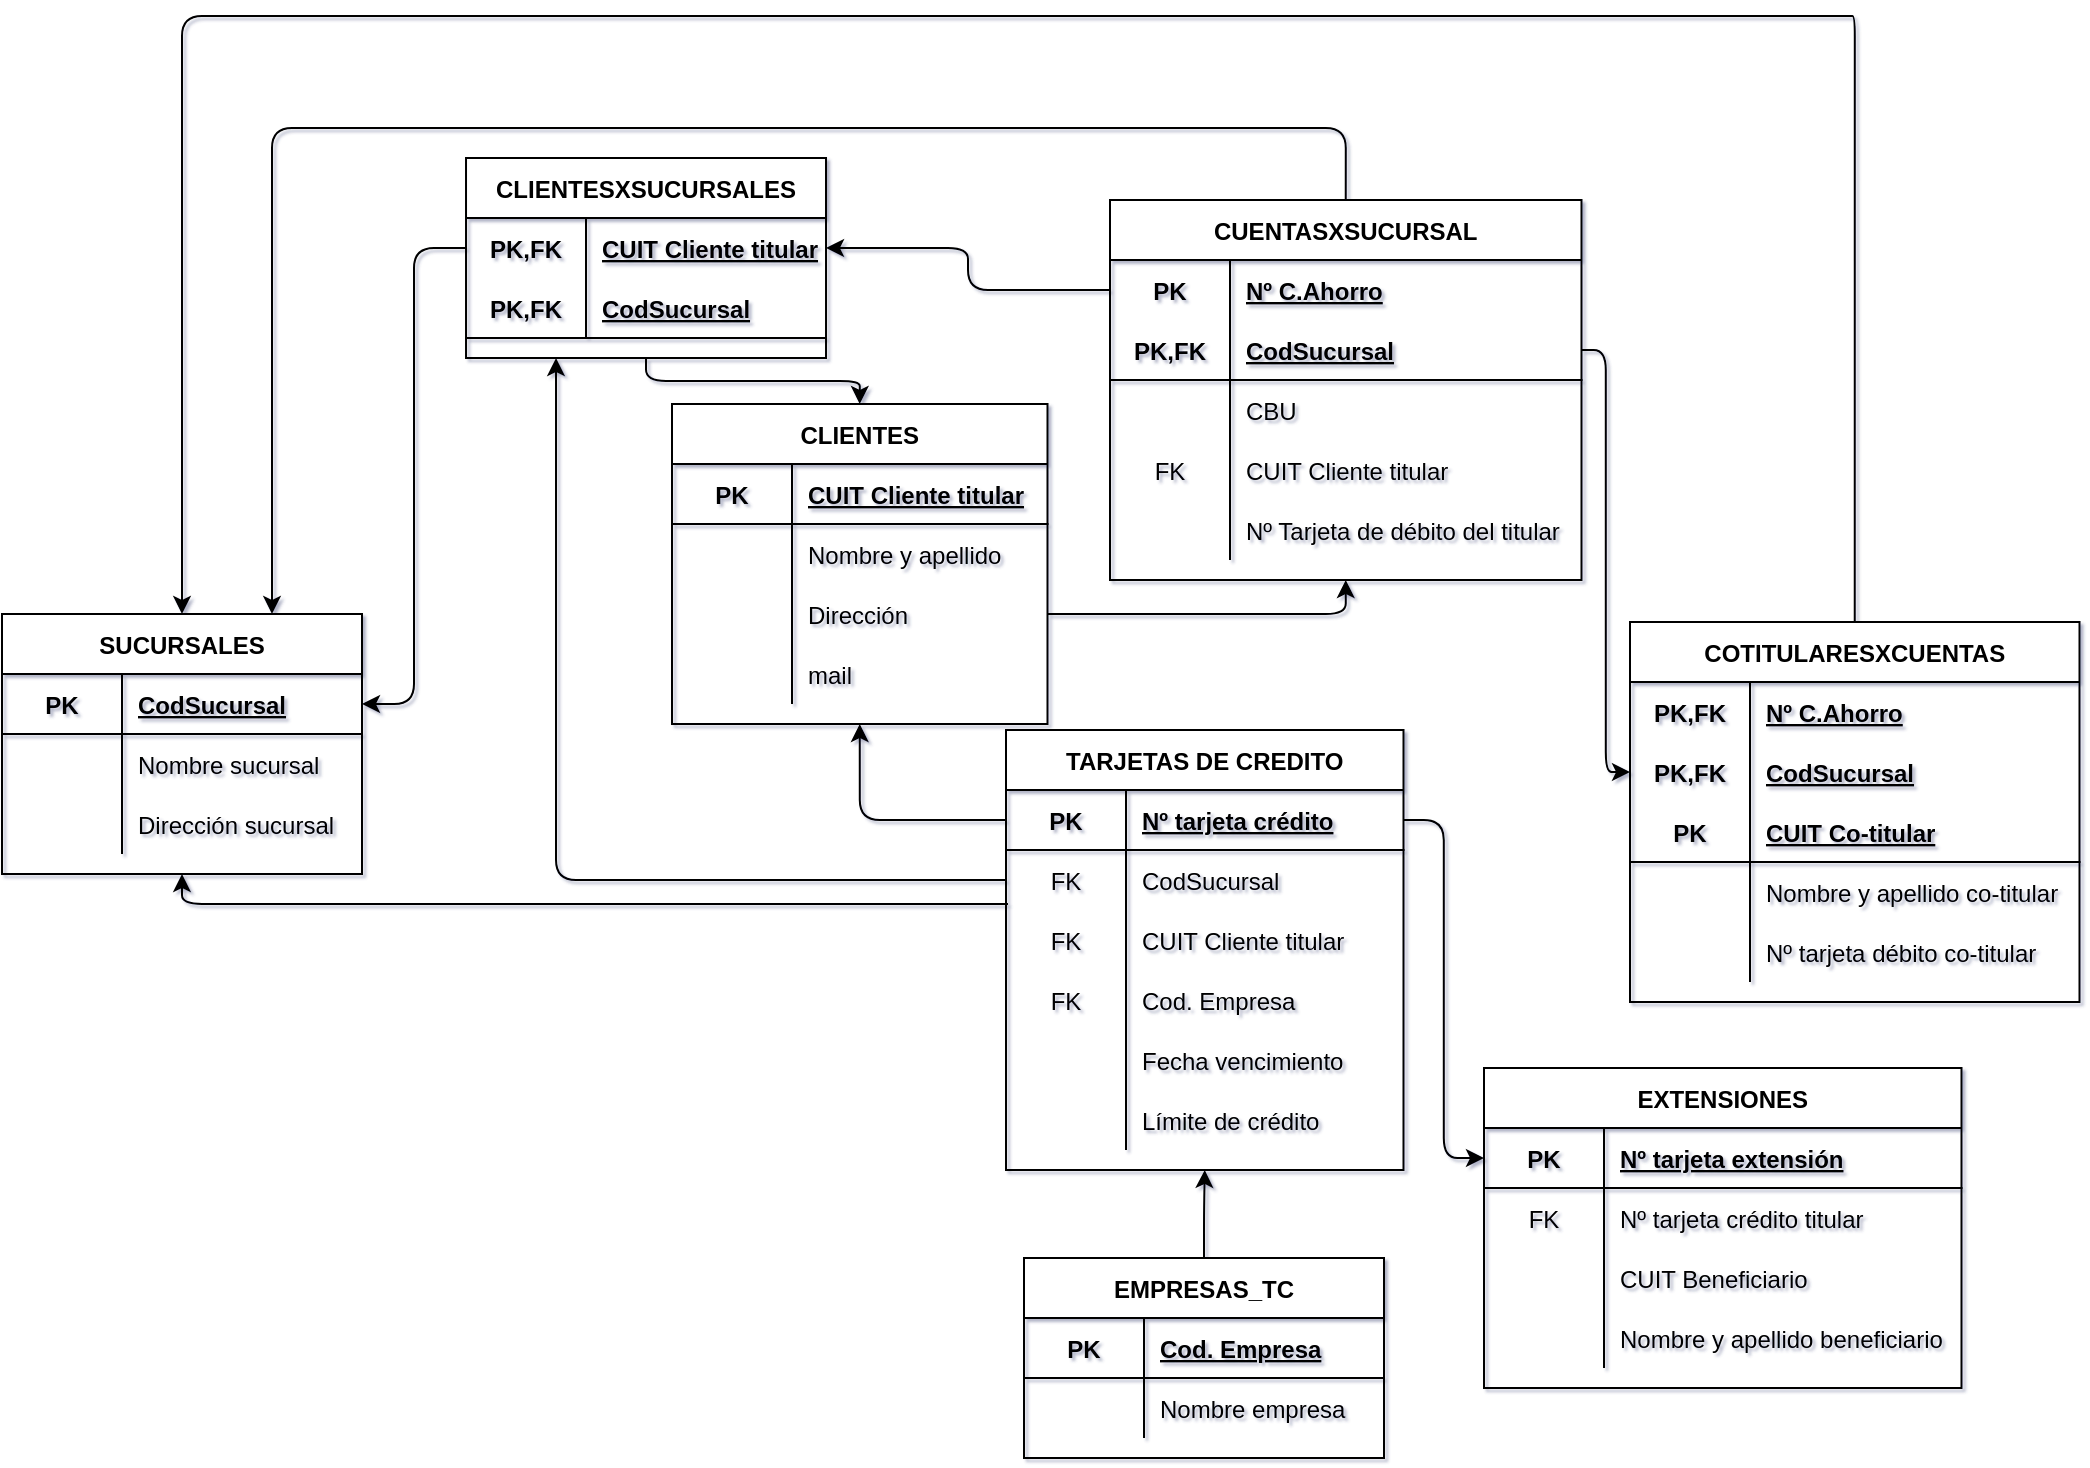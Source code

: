 <mxfile version="14.5.1" type="device"><diagram id="R2lEEEUBdFMjLlhIrx00" name="Page-1"><mxGraphModel dx="2637" dy="1070" grid="0" gridSize="10" guides="1" tooltips="1" connect="1" arrows="1" fold="1" page="0" pageScale="1" pageWidth="850" pageHeight="1100" background="none" math="0" shadow="1" extFonts="Permanent Marker^https://fonts.googleapis.com/css?family=Permanent+Marker"><root><mxCell id="0"/><mxCell id="1" parent="0"/><mxCell id="5U6c4QFBYpZJHlSwtleA-5" value="SUCURSALES" style="shape=table;startSize=30;container=1;collapsible=1;childLayout=tableLayout;fixedRows=1;rowLines=0;fontStyle=1;align=center;resizeLast=1;" parent="1" vertex="1"><mxGeometry x="-134" y="449" width="180" height="130" as="geometry"/></mxCell><mxCell id="5U6c4QFBYpZJHlSwtleA-6" value="" style="shape=partialRectangle;collapsible=0;dropTarget=0;pointerEvents=0;fillColor=none;top=0;left=0;bottom=1;right=0;points=[[0,0.5],[1,0.5]];portConstraint=eastwest;" parent="5U6c4QFBYpZJHlSwtleA-5" vertex="1"><mxGeometry y="30" width="180" height="30" as="geometry"/></mxCell><mxCell id="5U6c4QFBYpZJHlSwtleA-7" value="PK" style="shape=partialRectangle;connectable=0;fillColor=none;top=0;left=0;bottom=0;right=0;fontStyle=1;overflow=hidden;" parent="5U6c4QFBYpZJHlSwtleA-6" vertex="1"><mxGeometry width="60" height="30" as="geometry"/></mxCell><mxCell id="5U6c4QFBYpZJHlSwtleA-8" value="CodSucursal" style="shape=partialRectangle;connectable=0;fillColor=none;top=0;left=0;bottom=0;right=0;align=left;spacingLeft=6;fontStyle=5;overflow=hidden;" parent="5U6c4QFBYpZJHlSwtleA-6" vertex="1"><mxGeometry x="60" width="120" height="30" as="geometry"/></mxCell><mxCell id="5U6c4QFBYpZJHlSwtleA-9" value="" style="shape=partialRectangle;collapsible=0;dropTarget=0;pointerEvents=0;fillColor=none;top=0;left=0;bottom=0;right=0;points=[[0,0.5],[1,0.5]];portConstraint=eastwest;" parent="5U6c4QFBYpZJHlSwtleA-5" vertex="1"><mxGeometry y="60" width="180" height="30" as="geometry"/></mxCell><mxCell id="5U6c4QFBYpZJHlSwtleA-10" value="" style="shape=partialRectangle;connectable=0;fillColor=none;top=0;left=0;bottom=0;right=0;editable=1;overflow=hidden;" parent="5U6c4QFBYpZJHlSwtleA-9" vertex="1"><mxGeometry width="60" height="30" as="geometry"/></mxCell><mxCell id="5U6c4QFBYpZJHlSwtleA-11" value="Nombre sucursal" style="shape=partialRectangle;connectable=0;fillColor=none;top=0;left=0;bottom=0;right=0;align=left;spacingLeft=6;overflow=hidden;" parent="5U6c4QFBYpZJHlSwtleA-9" vertex="1"><mxGeometry x="60" width="120" height="30" as="geometry"/></mxCell><mxCell id="5U6c4QFBYpZJHlSwtleA-12" value="" style="shape=partialRectangle;collapsible=0;dropTarget=0;pointerEvents=0;fillColor=none;top=0;left=0;bottom=0;right=0;points=[[0,0.5],[1,0.5]];portConstraint=eastwest;" parent="5U6c4QFBYpZJHlSwtleA-5" vertex="1"><mxGeometry y="90" width="180" height="30" as="geometry"/></mxCell><mxCell id="5U6c4QFBYpZJHlSwtleA-13" value="" style="shape=partialRectangle;connectable=0;fillColor=none;top=0;left=0;bottom=0;right=0;editable=1;overflow=hidden;" parent="5U6c4QFBYpZJHlSwtleA-12" vertex="1"><mxGeometry width="60" height="30" as="geometry"/></mxCell><mxCell id="5U6c4QFBYpZJHlSwtleA-14" value="Dirección sucursal" style="shape=partialRectangle;connectable=0;fillColor=none;top=0;left=0;bottom=0;right=0;align=left;spacingLeft=6;overflow=hidden;" parent="5U6c4QFBYpZJHlSwtleA-12" vertex="1"><mxGeometry x="60" width="120" height="30" as="geometry"/></mxCell><mxCell id="5U6c4QFBYpZJHlSwtleA-20" value="CLIENTES" style="shape=table;startSize=30;container=1;collapsible=1;childLayout=tableLayout;fixedRows=1;rowLines=0;fontStyle=1;align=center;resizeLast=1;" parent="1" vertex="1"><mxGeometry x="201" y="344" width="187.75" height="160" as="geometry"/></mxCell><mxCell id="5U6c4QFBYpZJHlSwtleA-21" value="" style="shape=partialRectangle;collapsible=0;dropTarget=0;pointerEvents=0;fillColor=none;top=0;left=0;bottom=1;right=0;points=[[0,0.5],[1,0.5]];portConstraint=eastwest;" parent="5U6c4QFBYpZJHlSwtleA-20" vertex="1"><mxGeometry y="30" width="187.75" height="30" as="geometry"/></mxCell><mxCell id="5U6c4QFBYpZJHlSwtleA-22" value="PK" style="shape=partialRectangle;connectable=0;fillColor=none;top=0;left=0;bottom=0;right=0;fontStyle=1;overflow=hidden;" parent="5U6c4QFBYpZJHlSwtleA-21" vertex="1"><mxGeometry width="60" height="30" as="geometry"/></mxCell><mxCell id="5U6c4QFBYpZJHlSwtleA-23" value="CUIT Cliente titular" style="shape=partialRectangle;connectable=0;fillColor=none;top=0;left=0;bottom=0;right=0;align=left;spacingLeft=6;fontStyle=5;overflow=hidden;" parent="5U6c4QFBYpZJHlSwtleA-21" vertex="1"><mxGeometry x="60" width="127.75" height="30" as="geometry"/></mxCell><mxCell id="5U6c4QFBYpZJHlSwtleA-24" value="" style="shape=partialRectangle;collapsible=0;dropTarget=0;pointerEvents=0;fillColor=none;top=0;left=0;bottom=0;right=0;points=[[0,0.5],[1,0.5]];portConstraint=eastwest;" parent="5U6c4QFBYpZJHlSwtleA-20" vertex="1"><mxGeometry y="60" width="187.75" height="30" as="geometry"/></mxCell><mxCell id="5U6c4QFBYpZJHlSwtleA-25" value="" style="shape=partialRectangle;connectable=0;fillColor=none;top=0;left=0;bottom=0;right=0;editable=1;overflow=hidden;" parent="5U6c4QFBYpZJHlSwtleA-24" vertex="1"><mxGeometry width="60" height="30" as="geometry"/></mxCell><mxCell id="5U6c4QFBYpZJHlSwtleA-26" value="Nombre y apellido" style="shape=partialRectangle;connectable=0;fillColor=none;top=0;left=0;bottom=0;right=0;align=left;spacingLeft=6;overflow=hidden;" parent="5U6c4QFBYpZJHlSwtleA-24" vertex="1"><mxGeometry x="60" width="127.75" height="30" as="geometry"/></mxCell><mxCell id="5U6c4QFBYpZJHlSwtleA-27" value="" style="shape=partialRectangle;collapsible=0;dropTarget=0;pointerEvents=0;fillColor=none;top=0;left=0;bottom=0;right=0;points=[[0,0.5],[1,0.5]];portConstraint=eastwest;" parent="5U6c4QFBYpZJHlSwtleA-20" vertex="1"><mxGeometry y="90" width="187.75" height="30" as="geometry"/></mxCell><mxCell id="5U6c4QFBYpZJHlSwtleA-28" value="" style="shape=partialRectangle;connectable=0;fillColor=none;top=0;left=0;bottom=0;right=0;editable=1;overflow=hidden;" parent="5U6c4QFBYpZJHlSwtleA-27" vertex="1"><mxGeometry width="60" height="30" as="geometry"/></mxCell><mxCell id="5U6c4QFBYpZJHlSwtleA-29" value="Dirección" style="shape=partialRectangle;connectable=0;fillColor=none;top=0;left=0;bottom=0;right=0;align=left;spacingLeft=6;overflow=hidden;" parent="5U6c4QFBYpZJHlSwtleA-27" vertex="1"><mxGeometry x="60" width="127.75" height="30" as="geometry"/></mxCell><mxCell id="5U6c4QFBYpZJHlSwtleA-30" style="shape=partialRectangle;collapsible=0;dropTarget=0;pointerEvents=0;fillColor=none;top=0;left=0;bottom=0;right=0;points=[[0,0.5],[1,0.5]];portConstraint=eastwest;" parent="5U6c4QFBYpZJHlSwtleA-20" vertex="1"><mxGeometry y="120" width="187.75" height="30" as="geometry"/></mxCell><mxCell id="5U6c4QFBYpZJHlSwtleA-31" style="shape=partialRectangle;connectable=0;fillColor=none;top=0;left=0;bottom=0;right=0;editable=1;overflow=hidden;" parent="5U6c4QFBYpZJHlSwtleA-30" vertex="1"><mxGeometry width="60" height="30" as="geometry"/></mxCell><mxCell id="5U6c4QFBYpZJHlSwtleA-32" value="mail" style="shape=partialRectangle;connectable=0;fillColor=none;top=0;left=0;bottom=0;right=0;align=left;spacingLeft=6;overflow=hidden;" parent="5U6c4QFBYpZJHlSwtleA-30" vertex="1"><mxGeometry x="60" width="127.75" height="30" as="geometry"/></mxCell><mxCell id="5U6c4QFBYpZJHlSwtleA-34" value="CUENTASXSUCURSAL" style="shape=table;startSize=30;container=1;collapsible=1;childLayout=tableLayout;fixedRows=1;rowLines=0;fontStyle=1;align=center;resizeLast=1;" parent="1" vertex="1"><mxGeometry x="420" y="242" width="235.75" height="190" as="geometry"/></mxCell><mxCell id="5U6c4QFBYpZJHlSwtleA-35" value="" style="shape=partialRectangle;collapsible=0;dropTarget=0;pointerEvents=0;fillColor=none;top=0;left=0;bottom=0;right=0;points=[[0,0.5],[1,0.5]];portConstraint=eastwest;" parent="5U6c4QFBYpZJHlSwtleA-34" vertex="1"><mxGeometry y="30" width="235.75" height="30" as="geometry"/></mxCell><mxCell id="5U6c4QFBYpZJHlSwtleA-36" value="PK" style="shape=partialRectangle;connectable=0;fillColor=none;top=0;left=0;bottom=0;right=0;fontStyle=1;overflow=hidden;" parent="5U6c4QFBYpZJHlSwtleA-35" vertex="1"><mxGeometry width="60" height="30" as="geometry"/></mxCell><mxCell id="5U6c4QFBYpZJHlSwtleA-37" value="Nº C.Ahorro" style="shape=partialRectangle;connectable=0;fillColor=none;top=0;left=0;bottom=0;right=0;align=left;spacingLeft=6;fontStyle=5;overflow=hidden;" parent="5U6c4QFBYpZJHlSwtleA-35" vertex="1"><mxGeometry x="60" width="175.75" height="30" as="geometry"/></mxCell><mxCell id="5U6c4QFBYpZJHlSwtleA-38" value="" style="shape=partialRectangle;collapsible=0;dropTarget=0;pointerEvents=0;fillColor=none;top=0;left=0;bottom=1;right=0;points=[[0,0.5],[1,0.5]];portConstraint=eastwest;" parent="5U6c4QFBYpZJHlSwtleA-34" vertex="1"><mxGeometry y="60" width="235.75" height="30" as="geometry"/></mxCell><mxCell id="5U6c4QFBYpZJHlSwtleA-39" value="PK,FK" style="shape=partialRectangle;connectable=0;fillColor=none;top=0;left=0;bottom=0;right=0;fontStyle=1;overflow=hidden;" parent="5U6c4QFBYpZJHlSwtleA-38" vertex="1"><mxGeometry width="60" height="30" as="geometry"/></mxCell><mxCell id="5U6c4QFBYpZJHlSwtleA-40" value="CodSucursal" style="shape=partialRectangle;connectable=0;fillColor=none;top=0;left=0;bottom=0;right=0;align=left;spacingLeft=6;fontStyle=5;overflow=hidden;" parent="5U6c4QFBYpZJHlSwtleA-38" vertex="1"><mxGeometry x="60" width="175.75" height="30" as="geometry"/></mxCell><mxCell id="5U6c4QFBYpZJHlSwtleA-41" value="" style="shape=partialRectangle;collapsible=0;dropTarget=0;pointerEvents=0;fillColor=none;top=0;left=0;bottom=0;right=0;points=[[0,0.5],[1,0.5]];portConstraint=eastwest;" parent="5U6c4QFBYpZJHlSwtleA-34" vertex="1"><mxGeometry y="90" width="235.75" height="30" as="geometry"/></mxCell><mxCell id="5U6c4QFBYpZJHlSwtleA-42" value="" style="shape=partialRectangle;connectable=0;fillColor=none;top=0;left=0;bottom=0;right=0;editable=1;overflow=hidden;" parent="5U6c4QFBYpZJHlSwtleA-41" vertex="1"><mxGeometry width="60" height="30" as="geometry"/></mxCell><mxCell id="5U6c4QFBYpZJHlSwtleA-43" value="CBU" style="shape=partialRectangle;connectable=0;fillColor=none;top=0;left=0;bottom=0;right=0;align=left;spacingLeft=6;overflow=hidden;" parent="5U6c4QFBYpZJHlSwtleA-41" vertex="1"><mxGeometry x="60" width="175.75" height="30" as="geometry"/></mxCell><mxCell id="5U6c4QFBYpZJHlSwtleA-44" style="shape=partialRectangle;collapsible=0;dropTarget=0;pointerEvents=0;fillColor=none;top=0;left=0;bottom=0;right=0;points=[[0,0.5],[1,0.5]];portConstraint=eastwest;" parent="5U6c4QFBYpZJHlSwtleA-34" vertex="1"><mxGeometry y="120" width="235.75" height="30" as="geometry"/></mxCell><mxCell id="5U6c4QFBYpZJHlSwtleA-45" value="FK" style="shape=partialRectangle;connectable=0;fillColor=none;top=0;left=0;bottom=0;right=0;editable=1;overflow=hidden;" parent="5U6c4QFBYpZJHlSwtleA-44" vertex="1"><mxGeometry width="60" height="30" as="geometry"/></mxCell><mxCell id="5U6c4QFBYpZJHlSwtleA-46" value="CUIT Cliente titular" style="shape=partialRectangle;connectable=0;fillColor=none;top=0;left=0;bottom=0;right=0;align=left;spacingLeft=6;overflow=hidden;" parent="5U6c4QFBYpZJHlSwtleA-44" vertex="1"><mxGeometry x="60" width="175.75" height="30" as="geometry"/></mxCell><mxCell id="5U6c4QFBYpZJHlSwtleA-47" style="shape=partialRectangle;collapsible=0;dropTarget=0;pointerEvents=0;fillColor=none;top=0;left=0;bottom=0;right=0;points=[[0,0.5],[1,0.5]];portConstraint=eastwest;" parent="5U6c4QFBYpZJHlSwtleA-34" vertex="1"><mxGeometry y="150" width="235.75" height="30" as="geometry"/></mxCell><mxCell id="5U6c4QFBYpZJHlSwtleA-48" style="shape=partialRectangle;connectable=0;fillColor=none;top=0;left=0;bottom=0;right=0;editable=1;overflow=hidden;" parent="5U6c4QFBYpZJHlSwtleA-47" vertex="1"><mxGeometry width="60" height="30" as="geometry"/></mxCell><mxCell id="5U6c4QFBYpZJHlSwtleA-49" value="Nº Tarjeta de débito del titular" style="shape=partialRectangle;connectable=0;fillColor=none;top=0;left=0;bottom=0;right=0;align=left;spacingLeft=6;overflow=hidden;" parent="5U6c4QFBYpZJHlSwtleA-47" vertex="1"><mxGeometry x="60" width="175.75" height="30" as="geometry"/></mxCell><mxCell id="5U6c4QFBYpZJHlSwtleA-50" value="COTITULARESXCUENTAS" style="shape=table;startSize=30;container=1;collapsible=1;childLayout=tableLayout;fixedRows=1;rowLines=0;fontStyle=1;align=center;resizeLast=1;" parent="1" vertex="1"><mxGeometry x="680" y="453" width="224.75" height="190" as="geometry"/></mxCell><mxCell id="5U6c4QFBYpZJHlSwtleA-51" style="shape=partialRectangle;collapsible=0;dropTarget=0;pointerEvents=0;fillColor=none;top=0;left=0;bottom=0;right=0;points=[[0,0.5],[1,0.5]];portConstraint=eastwest;" parent="5U6c4QFBYpZJHlSwtleA-50" vertex="1"><mxGeometry y="30" width="224.75" height="30" as="geometry"/></mxCell><mxCell id="5U6c4QFBYpZJHlSwtleA-52" value="PK,FK" style="shape=partialRectangle;connectable=0;fillColor=none;top=0;left=0;bottom=0;right=0;fontStyle=1;overflow=hidden;" parent="5U6c4QFBYpZJHlSwtleA-51" vertex="1"><mxGeometry width="60" height="30" as="geometry"/></mxCell><mxCell id="5U6c4QFBYpZJHlSwtleA-53" value="Nº C.Ahorro" style="shape=partialRectangle;connectable=0;fillColor=none;top=0;left=0;bottom=0;right=0;align=left;spacingLeft=6;fontStyle=5;overflow=hidden;" parent="5U6c4QFBYpZJHlSwtleA-51" vertex="1"><mxGeometry x="60" width="164.75" height="30" as="geometry"/></mxCell><mxCell id="SJJSfmpoEvJ0bLuUY8Sc-3" style="shape=partialRectangle;collapsible=0;dropTarget=0;pointerEvents=0;fillColor=none;top=0;left=0;bottom=0;right=0;points=[[0,0.5],[1,0.5]];portConstraint=eastwest;" parent="5U6c4QFBYpZJHlSwtleA-50" vertex="1"><mxGeometry y="60" width="224.75" height="30" as="geometry"/></mxCell><mxCell id="SJJSfmpoEvJ0bLuUY8Sc-4" value="PK,FK" style="shape=partialRectangle;connectable=0;fillColor=none;top=0;left=0;bottom=0;right=0;fontStyle=1;overflow=hidden;" parent="SJJSfmpoEvJ0bLuUY8Sc-3" vertex="1"><mxGeometry width="60" height="30" as="geometry"/></mxCell><mxCell id="SJJSfmpoEvJ0bLuUY8Sc-5" value="CodSucursal" style="shape=partialRectangle;connectable=0;fillColor=none;top=0;left=0;bottom=0;right=0;align=left;spacingLeft=6;fontStyle=5;overflow=hidden;" parent="SJJSfmpoEvJ0bLuUY8Sc-3" vertex="1"><mxGeometry x="60" width="164.75" height="30" as="geometry"/></mxCell><mxCell id="5U6c4QFBYpZJHlSwtleA-54" value="" style="shape=partialRectangle;collapsible=0;dropTarget=0;pointerEvents=0;fillColor=none;top=0;left=0;bottom=1;right=0;points=[[0,0.5],[1,0.5]];portConstraint=eastwest;" parent="5U6c4QFBYpZJHlSwtleA-50" vertex="1"><mxGeometry y="90" width="224.75" height="30" as="geometry"/></mxCell><mxCell id="5U6c4QFBYpZJHlSwtleA-55" value="PK" style="shape=partialRectangle;connectable=0;fillColor=none;top=0;left=0;bottom=0;right=0;fontStyle=1;overflow=hidden;" parent="5U6c4QFBYpZJHlSwtleA-54" vertex="1"><mxGeometry width="60" height="30" as="geometry"/></mxCell><mxCell id="5U6c4QFBYpZJHlSwtleA-56" value="CUIT Co-titular" style="shape=partialRectangle;connectable=0;fillColor=none;top=0;left=0;bottom=0;right=0;align=left;spacingLeft=6;fontStyle=5;overflow=hidden;" parent="5U6c4QFBYpZJHlSwtleA-54" vertex="1"><mxGeometry x="60" width="164.75" height="30" as="geometry"/></mxCell><mxCell id="5U6c4QFBYpZJHlSwtleA-60" value="" style="shape=partialRectangle;collapsible=0;dropTarget=0;pointerEvents=0;fillColor=none;top=0;left=0;bottom=0;right=0;points=[[0,0.5],[1,0.5]];portConstraint=eastwest;" parent="5U6c4QFBYpZJHlSwtleA-50" vertex="1"><mxGeometry y="120" width="224.75" height="30" as="geometry"/></mxCell><mxCell id="5U6c4QFBYpZJHlSwtleA-61" value="" style="shape=partialRectangle;connectable=0;fillColor=none;top=0;left=0;bottom=0;right=0;editable=1;overflow=hidden;" parent="5U6c4QFBYpZJHlSwtleA-60" vertex="1"><mxGeometry width="60" height="30" as="geometry"/></mxCell><mxCell id="5U6c4QFBYpZJHlSwtleA-62" value="Nombre y apellido co-titular" style="shape=partialRectangle;connectable=0;fillColor=none;top=0;left=0;bottom=0;right=0;align=left;spacingLeft=6;overflow=hidden;" parent="5U6c4QFBYpZJHlSwtleA-60" vertex="1"><mxGeometry x="60" width="164.75" height="30" as="geometry"/></mxCell><mxCell id="5U6c4QFBYpZJHlSwtleA-63" value="" style="shape=partialRectangle;collapsible=0;dropTarget=0;pointerEvents=0;fillColor=none;top=0;left=0;bottom=0;right=0;points=[[0,0.5],[1,0.5]];portConstraint=eastwest;" parent="5U6c4QFBYpZJHlSwtleA-50" vertex="1"><mxGeometry y="150" width="224.75" height="30" as="geometry"/></mxCell><mxCell id="5U6c4QFBYpZJHlSwtleA-64" value="" style="shape=partialRectangle;connectable=0;fillColor=none;top=0;left=0;bottom=0;right=0;editable=1;overflow=hidden;" parent="5U6c4QFBYpZJHlSwtleA-63" vertex="1"><mxGeometry width="60" height="30" as="geometry"/></mxCell><mxCell id="5U6c4QFBYpZJHlSwtleA-65" value="Nº tarjeta débito co-titular" style="shape=partialRectangle;connectable=0;fillColor=none;top=0;left=0;bottom=0;right=0;align=left;spacingLeft=6;overflow=hidden;" parent="5U6c4QFBYpZJHlSwtleA-63" vertex="1"><mxGeometry x="60" width="164.75" height="30" as="geometry"/></mxCell><mxCell id="5U6c4QFBYpZJHlSwtleA-67" value="TARJETAS DE CREDITO" style="shape=table;startSize=30;container=1;collapsible=1;childLayout=tableLayout;fixedRows=1;rowLines=0;fontStyle=1;align=center;resizeLast=1;" parent="1" vertex="1"><mxGeometry x="368" y="507" width="198.75" height="220" as="geometry"/></mxCell><mxCell id="5U6c4QFBYpZJHlSwtleA-68" value="" style="shape=partialRectangle;collapsible=0;dropTarget=0;pointerEvents=0;fillColor=none;top=0;left=0;bottom=1;right=0;points=[[0,0.5],[1,0.5]];portConstraint=eastwest;" parent="5U6c4QFBYpZJHlSwtleA-67" vertex="1"><mxGeometry y="30" width="198.75" height="30" as="geometry"/></mxCell><mxCell id="5U6c4QFBYpZJHlSwtleA-69" value="PK" style="shape=partialRectangle;connectable=0;fillColor=none;top=0;left=0;bottom=0;right=0;fontStyle=1;overflow=hidden;" parent="5U6c4QFBYpZJHlSwtleA-68" vertex="1"><mxGeometry width="60" height="30" as="geometry"/></mxCell><mxCell id="5U6c4QFBYpZJHlSwtleA-70" value="Nº tarjeta crédito" style="shape=partialRectangle;connectable=0;fillColor=none;top=0;left=0;bottom=0;right=0;align=left;spacingLeft=6;fontStyle=5;overflow=hidden;" parent="5U6c4QFBYpZJHlSwtleA-68" vertex="1"><mxGeometry x="60" width="138.75" height="30" as="geometry"/></mxCell><mxCell id="5U6c4QFBYpZJHlSwtleA-71" style="shape=partialRectangle;collapsible=0;dropTarget=0;pointerEvents=0;fillColor=none;top=0;left=0;bottom=0;right=0;points=[[0,0.5],[1,0.5]];portConstraint=eastwest;" parent="5U6c4QFBYpZJHlSwtleA-67" vertex="1"><mxGeometry y="60" width="198.75" height="30" as="geometry"/></mxCell><mxCell id="5U6c4QFBYpZJHlSwtleA-72" value="FK" style="shape=partialRectangle;connectable=0;fillColor=none;top=0;left=0;bottom=0;right=0;editable=1;overflow=hidden;" parent="5U6c4QFBYpZJHlSwtleA-71" vertex="1"><mxGeometry width="60" height="30" as="geometry"/></mxCell><mxCell id="5U6c4QFBYpZJHlSwtleA-73" value="CodSucursal" style="shape=partialRectangle;connectable=0;fillColor=none;top=0;left=0;bottom=0;right=0;align=left;spacingLeft=6;overflow=hidden;" parent="5U6c4QFBYpZJHlSwtleA-71" vertex="1"><mxGeometry x="60" width="138.75" height="30" as="geometry"/></mxCell><mxCell id="5U6c4QFBYpZJHlSwtleA-74" style="shape=partialRectangle;collapsible=0;dropTarget=0;pointerEvents=0;fillColor=none;top=0;left=0;bottom=0;right=0;points=[[0,0.5],[1,0.5]];portConstraint=eastwest;" parent="5U6c4QFBYpZJHlSwtleA-67" vertex="1"><mxGeometry y="90" width="198.75" height="30" as="geometry"/></mxCell><mxCell id="5U6c4QFBYpZJHlSwtleA-75" value="FK" style="shape=partialRectangle;connectable=0;fillColor=none;top=0;left=0;bottom=0;right=0;editable=1;overflow=hidden;" parent="5U6c4QFBYpZJHlSwtleA-74" vertex="1"><mxGeometry width="60" height="30" as="geometry"/></mxCell><mxCell id="5U6c4QFBYpZJHlSwtleA-76" value="CUIT Cliente titular" style="shape=partialRectangle;connectable=0;fillColor=none;top=0;left=0;bottom=0;right=0;align=left;spacingLeft=6;overflow=hidden;" parent="5U6c4QFBYpZJHlSwtleA-74" vertex="1"><mxGeometry x="60" width="138.75" height="30" as="geometry"/></mxCell><mxCell id="5U6c4QFBYpZJHlSwtleA-77" value="" style="shape=partialRectangle;collapsible=0;dropTarget=0;pointerEvents=0;fillColor=none;top=0;left=0;bottom=0;right=0;points=[[0,0.5],[1,0.5]];portConstraint=eastwest;" parent="5U6c4QFBYpZJHlSwtleA-67" vertex="1"><mxGeometry y="120" width="198.75" height="30" as="geometry"/></mxCell><mxCell id="5U6c4QFBYpZJHlSwtleA-78" value="FK" style="shape=partialRectangle;connectable=0;fillColor=none;top=0;left=0;bottom=0;right=0;editable=1;overflow=hidden;" parent="5U6c4QFBYpZJHlSwtleA-77" vertex="1"><mxGeometry width="60" height="30" as="geometry"/></mxCell><mxCell id="5U6c4QFBYpZJHlSwtleA-79" value="Cod. Empresa" style="shape=partialRectangle;connectable=0;fillColor=none;top=0;left=0;bottom=0;right=0;align=left;spacingLeft=6;overflow=hidden;" parent="5U6c4QFBYpZJHlSwtleA-77" vertex="1"><mxGeometry x="60" width="138.75" height="30" as="geometry"/></mxCell><mxCell id="5U6c4QFBYpZJHlSwtleA-80" style="shape=partialRectangle;collapsible=0;dropTarget=0;pointerEvents=0;fillColor=none;top=0;left=0;bottom=0;right=0;points=[[0,0.5],[1,0.5]];portConstraint=eastwest;" parent="5U6c4QFBYpZJHlSwtleA-67" vertex="1"><mxGeometry y="150" width="198.75" height="30" as="geometry"/></mxCell><mxCell id="5U6c4QFBYpZJHlSwtleA-81" style="shape=partialRectangle;connectable=0;fillColor=none;top=0;left=0;bottom=0;right=0;editable=1;overflow=hidden;" parent="5U6c4QFBYpZJHlSwtleA-80" vertex="1"><mxGeometry width="60" height="30" as="geometry"/></mxCell><mxCell id="5U6c4QFBYpZJHlSwtleA-82" value="Fecha vencimiento" style="shape=partialRectangle;connectable=0;fillColor=none;top=0;left=0;bottom=0;right=0;align=left;spacingLeft=6;overflow=hidden;" parent="5U6c4QFBYpZJHlSwtleA-80" vertex="1"><mxGeometry x="60" width="138.75" height="30" as="geometry"/></mxCell><mxCell id="5U6c4QFBYpZJHlSwtleA-83" style="shape=partialRectangle;collapsible=0;dropTarget=0;pointerEvents=0;fillColor=none;top=0;left=0;bottom=0;right=0;points=[[0,0.5],[1,0.5]];portConstraint=eastwest;" parent="5U6c4QFBYpZJHlSwtleA-67" vertex="1"><mxGeometry y="180" width="198.75" height="30" as="geometry"/></mxCell><mxCell id="5U6c4QFBYpZJHlSwtleA-84" style="shape=partialRectangle;connectable=0;fillColor=none;top=0;left=0;bottom=0;right=0;editable=1;overflow=hidden;" parent="5U6c4QFBYpZJHlSwtleA-83" vertex="1"><mxGeometry width="60" height="30" as="geometry"/></mxCell><mxCell id="5U6c4QFBYpZJHlSwtleA-85" value="Límite de crédito" style="shape=partialRectangle;connectable=0;fillColor=none;top=0;left=0;bottom=0;right=0;align=left;spacingLeft=6;overflow=hidden;" parent="5U6c4QFBYpZJHlSwtleA-83" vertex="1"><mxGeometry x="60" width="138.75" height="30" as="geometry"/></mxCell><mxCell id="5U6c4QFBYpZJHlSwtleA-86" value="EXTENSIONES" style="shape=table;startSize=30;container=1;collapsible=1;childLayout=tableLayout;fixedRows=1;rowLines=0;fontStyle=1;align=center;resizeLast=1;" parent="1" vertex="1"><mxGeometry x="607" y="676" width="238.75" height="160" as="geometry"/></mxCell><mxCell id="5U6c4QFBYpZJHlSwtleA-90" value="" style="shape=partialRectangle;collapsible=0;dropTarget=0;pointerEvents=0;fillColor=none;top=0;left=0;bottom=1;right=0;points=[[0,0.5],[1,0.5]];portConstraint=eastwest;" parent="5U6c4QFBYpZJHlSwtleA-86" vertex="1"><mxGeometry y="30" width="238.75" height="30" as="geometry"/></mxCell><mxCell id="5U6c4QFBYpZJHlSwtleA-91" value="PK" style="shape=partialRectangle;connectable=0;fillColor=none;top=0;left=0;bottom=0;right=0;fontStyle=1;overflow=hidden;" parent="5U6c4QFBYpZJHlSwtleA-90" vertex="1"><mxGeometry width="60" height="30" as="geometry"/></mxCell><mxCell id="5U6c4QFBYpZJHlSwtleA-92" value="Nº tarjeta extensión" style="shape=partialRectangle;connectable=0;fillColor=none;top=0;left=0;bottom=0;right=0;align=left;spacingLeft=6;fontStyle=5;overflow=hidden;" parent="5U6c4QFBYpZJHlSwtleA-90" vertex="1"><mxGeometry x="60" width="178.75" height="30" as="geometry"/></mxCell><mxCell id="SJJSfmpoEvJ0bLuUY8Sc-6" style="shape=partialRectangle;collapsible=0;dropTarget=0;pointerEvents=0;fillColor=none;top=0;left=0;bottom=0;right=0;points=[[0,0.5],[1,0.5]];portConstraint=eastwest;" parent="5U6c4QFBYpZJHlSwtleA-86" vertex="1"><mxGeometry y="60" width="238.75" height="30" as="geometry"/></mxCell><mxCell id="SJJSfmpoEvJ0bLuUY8Sc-7" value="FK" style="shape=partialRectangle;connectable=0;fillColor=none;top=0;left=0;bottom=0;right=0;editable=1;overflow=hidden;" parent="SJJSfmpoEvJ0bLuUY8Sc-6" vertex="1"><mxGeometry width="60" height="30" as="geometry"/></mxCell><mxCell id="SJJSfmpoEvJ0bLuUY8Sc-8" value="Nº tarjeta crédito titular" style="shape=partialRectangle;connectable=0;fillColor=none;top=0;left=0;bottom=0;right=0;align=left;spacingLeft=6;overflow=hidden;" parent="SJJSfmpoEvJ0bLuUY8Sc-6" vertex="1"><mxGeometry x="60" width="178.75" height="30" as="geometry"/></mxCell><mxCell id="5U6c4QFBYpZJHlSwtleA-93" value="" style="shape=partialRectangle;collapsible=0;dropTarget=0;pointerEvents=0;fillColor=none;top=0;left=0;bottom=0;right=0;points=[[0,0.5],[1,0.5]];portConstraint=eastwest;" parent="5U6c4QFBYpZJHlSwtleA-86" vertex="1"><mxGeometry y="90" width="238.75" height="30" as="geometry"/></mxCell><mxCell id="5U6c4QFBYpZJHlSwtleA-94" value="" style="shape=partialRectangle;connectable=0;fillColor=none;top=0;left=0;bottom=0;right=0;editable=1;overflow=hidden;" parent="5U6c4QFBYpZJHlSwtleA-93" vertex="1"><mxGeometry width="60" height="30" as="geometry"/></mxCell><mxCell id="5U6c4QFBYpZJHlSwtleA-95" value="CUIT Beneficiario" style="shape=partialRectangle;connectable=0;fillColor=none;top=0;left=0;bottom=0;right=0;align=left;spacingLeft=6;overflow=hidden;" parent="5U6c4QFBYpZJHlSwtleA-93" vertex="1"><mxGeometry x="60" width="178.75" height="30" as="geometry"/></mxCell><mxCell id="5U6c4QFBYpZJHlSwtleA-96" value="" style="shape=partialRectangle;collapsible=0;dropTarget=0;pointerEvents=0;fillColor=none;top=0;left=0;bottom=0;right=0;points=[[0,0.5],[1,0.5]];portConstraint=eastwest;" parent="5U6c4QFBYpZJHlSwtleA-86" vertex="1"><mxGeometry y="120" width="238.75" height="30" as="geometry"/></mxCell><mxCell id="5U6c4QFBYpZJHlSwtleA-97" value="" style="shape=partialRectangle;connectable=0;fillColor=none;top=0;left=0;bottom=0;right=0;editable=1;overflow=hidden;" parent="5U6c4QFBYpZJHlSwtleA-96" vertex="1"><mxGeometry width="60" height="30" as="geometry"/></mxCell><mxCell id="5U6c4QFBYpZJHlSwtleA-98" value="Nombre y apellido beneficiario" style="shape=partialRectangle;connectable=0;fillColor=none;top=0;left=0;bottom=0;right=0;align=left;spacingLeft=6;overflow=hidden;" parent="5U6c4QFBYpZJHlSwtleA-96" vertex="1"><mxGeometry x="60" width="178.75" height="30" as="geometry"/></mxCell><mxCell id="5U6c4QFBYpZJHlSwtleA-100" value="CLIENTESXSUCURSALES" style="shape=table;startSize=30;container=1;collapsible=1;childLayout=tableLayout;fixedRows=1;rowLines=0;fontStyle=1;align=center;resizeLast=1;" parent="1" vertex="1"><mxGeometry x="98.01" y="221" width="180" height="100" as="geometry"/></mxCell><mxCell id="5U6c4QFBYpZJHlSwtleA-101" value="" style="shape=partialRectangle;collapsible=0;dropTarget=0;pointerEvents=0;fillColor=none;top=0;left=0;bottom=0;right=0;points=[[0,0.5],[1,0.5]];portConstraint=eastwest;" parent="5U6c4QFBYpZJHlSwtleA-100" vertex="1"><mxGeometry y="30" width="180" height="30" as="geometry"/></mxCell><mxCell id="5U6c4QFBYpZJHlSwtleA-102" value="PK,FK" style="shape=partialRectangle;connectable=0;fillColor=none;top=0;left=0;bottom=0;right=0;fontStyle=1;overflow=hidden;" parent="5U6c4QFBYpZJHlSwtleA-101" vertex="1"><mxGeometry width="60" height="30" as="geometry"/></mxCell><mxCell id="5U6c4QFBYpZJHlSwtleA-103" value="CUIT Cliente titular" style="shape=partialRectangle;connectable=0;fillColor=none;top=0;left=0;bottom=0;right=0;align=left;spacingLeft=6;fontStyle=5;overflow=hidden;" parent="5U6c4QFBYpZJHlSwtleA-101" vertex="1"><mxGeometry x="60" width="120" height="30" as="geometry"/></mxCell><mxCell id="5U6c4QFBYpZJHlSwtleA-104" value="" style="shape=partialRectangle;collapsible=0;dropTarget=0;pointerEvents=0;fillColor=none;top=0;left=0;bottom=1;right=0;points=[[0,0.5],[1,0.5]];portConstraint=eastwest;" parent="5U6c4QFBYpZJHlSwtleA-100" vertex="1"><mxGeometry y="60" width="180" height="30" as="geometry"/></mxCell><mxCell id="5U6c4QFBYpZJHlSwtleA-105" value="PK,FK" style="shape=partialRectangle;connectable=0;fillColor=none;top=0;left=0;bottom=0;right=0;fontStyle=1;overflow=hidden;" parent="5U6c4QFBYpZJHlSwtleA-104" vertex="1"><mxGeometry width="60" height="30" as="geometry"/></mxCell><mxCell id="5U6c4QFBYpZJHlSwtleA-106" value="CodSucursal" style="shape=partialRectangle;connectable=0;fillColor=none;top=0;left=0;bottom=0;right=0;align=left;spacingLeft=6;fontStyle=5;overflow=hidden;" parent="5U6c4QFBYpZJHlSwtleA-104" vertex="1"><mxGeometry x="60" width="120" height="30" as="geometry"/></mxCell><mxCell id="5U6c4QFBYpZJHlSwtleA-108" value="EMPRESAS_TC" style="shape=table;startSize=30;container=1;collapsible=1;childLayout=tableLayout;fixedRows=1;rowLines=0;fontStyle=1;align=center;resizeLast=1;" parent="1" vertex="1"><mxGeometry x="377" y="771" width="180" height="100" as="geometry"/></mxCell><mxCell id="5U6c4QFBYpZJHlSwtleA-109" value="" style="shape=partialRectangle;collapsible=0;dropTarget=0;pointerEvents=0;fillColor=none;top=0;left=0;bottom=1;right=0;points=[[0,0.5],[1,0.5]];portConstraint=eastwest;" parent="5U6c4QFBYpZJHlSwtleA-108" vertex="1"><mxGeometry y="30" width="180" height="30" as="geometry"/></mxCell><mxCell id="5U6c4QFBYpZJHlSwtleA-110" value="PK" style="shape=partialRectangle;connectable=0;fillColor=none;top=0;left=0;bottom=0;right=0;fontStyle=1;overflow=hidden;" parent="5U6c4QFBYpZJHlSwtleA-109" vertex="1"><mxGeometry width="60" height="30" as="geometry"/></mxCell><mxCell id="5U6c4QFBYpZJHlSwtleA-111" value="Cod. Empresa" style="shape=partialRectangle;connectable=0;fillColor=none;top=0;left=0;bottom=0;right=0;align=left;spacingLeft=6;fontStyle=5;overflow=hidden;" parent="5U6c4QFBYpZJHlSwtleA-109" vertex="1"><mxGeometry x="60" width="120" height="30" as="geometry"/></mxCell><mxCell id="5U6c4QFBYpZJHlSwtleA-112" value="" style="shape=partialRectangle;collapsible=0;dropTarget=0;pointerEvents=0;fillColor=none;top=0;left=0;bottom=0;right=0;points=[[0,0.5],[1,0.5]];portConstraint=eastwest;" parent="5U6c4QFBYpZJHlSwtleA-108" vertex="1"><mxGeometry y="60" width="180" height="30" as="geometry"/></mxCell><mxCell id="5U6c4QFBYpZJHlSwtleA-113" value="" style="shape=partialRectangle;connectable=0;fillColor=none;top=0;left=0;bottom=0;right=0;editable=1;overflow=hidden;" parent="5U6c4QFBYpZJHlSwtleA-112" vertex="1"><mxGeometry width="60" height="30" as="geometry"/></mxCell><mxCell id="5U6c4QFBYpZJHlSwtleA-114" value="Nombre empresa" style="shape=partialRectangle;connectable=0;fillColor=none;top=0;left=0;bottom=0;right=0;align=left;spacingLeft=6;overflow=hidden;" parent="5U6c4QFBYpZJHlSwtleA-112" vertex="1"><mxGeometry x="60" width="120" height="30" as="geometry"/></mxCell><mxCell id="CBhF7lLWUwxA03GejLc_-1" value="" style="endArrow=classic;html=1;entryX=0.5;entryY=0;entryDx=0;entryDy=0;exitX=0.5;exitY=0;exitDx=0;exitDy=0;edgeStyle=orthogonalEdgeStyle;" edge="1" parent="1" source="5U6c4QFBYpZJHlSwtleA-50" target="5U6c4QFBYpZJHlSwtleA-5"><mxGeometry width="50" height="50" relative="1" as="geometry"><mxPoint x="380" y="186" as="sourcePoint"/><mxPoint x="430" y="136" as="targetPoint"/><Array as="points"><mxPoint x="790" y="150"/><mxPoint x="-73" y="150"/></Array></mxGeometry></mxCell><mxCell id="CBhF7lLWUwxA03GejLc_-2" value="" style="endArrow=classic;html=1;exitX=0.5;exitY=0;exitDx=0;exitDy=0;edgeStyle=orthogonalEdgeStyle;entryX=0.75;entryY=0;entryDx=0;entryDy=0;" edge="1" parent="1" source="5U6c4QFBYpZJHlSwtleA-34" target="5U6c4QFBYpZJHlSwtleA-5"><mxGeometry width="50" height="50" relative="1" as="geometry"><mxPoint x="800.375" y="216" as="sourcePoint"/><mxPoint x="-7" y="181" as="targetPoint"/><Array as="points"><mxPoint x="538" y="206"/><mxPoint x="1" y="206"/></Array></mxGeometry></mxCell><mxCell id="CBhF7lLWUwxA03GejLc_-3" value="" style="endArrow=classic;html=1;entryX=0.5;entryY=1;entryDx=0;entryDy=0;exitX=0.005;exitY=-0.1;exitDx=0;exitDy=0;edgeStyle=orthogonalEdgeStyle;exitPerimeter=0;" edge="1" parent="1" source="5U6c4QFBYpZJHlSwtleA-74" target="5U6c4QFBYpZJHlSwtleA-5"><mxGeometry width="50" height="50" relative="1" as="geometry"><mxPoint x="847.375" y="439" as="sourcePoint"/><mxPoint x="-16" y="439" as="targetPoint"/></mxGeometry></mxCell><mxCell id="CBhF7lLWUwxA03GejLc_-4" value="" style="endArrow=classic;html=1;entryX=0.25;entryY=1;entryDx=0;entryDy=0;exitX=0;exitY=0.5;exitDx=0;exitDy=0;edgeStyle=orthogonalEdgeStyle;" edge="1" parent="1" source="5U6c4QFBYpZJHlSwtleA-71" target="5U6c4QFBYpZJHlSwtleA-100"><mxGeometry width="50" height="50" relative="1" as="geometry"><mxPoint x="1207.375" y="430" as="sourcePoint"/><mxPoint x="344" y="430" as="targetPoint"/></mxGeometry></mxCell><mxCell id="CBhF7lLWUwxA03GejLc_-7" value="" style="endArrow=classic;html=1;edgeStyle=orthogonalEdgeStyle;entryX=0.5;entryY=1;entryDx=0;entryDy=0;exitX=1;exitY=0.5;exitDx=0;exitDy=0;" edge="1" parent="1" source="5U6c4QFBYpZJHlSwtleA-27" target="5U6c4QFBYpZJHlSwtleA-34"><mxGeometry width="50" height="50" relative="1" as="geometry"><mxPoint x="456" y="478" as="sourcePoint"/><mxPoint x="405" y="486" as="targetPoint"/></mxGeometry></mxCell><mxCell id="CBhF7lLWUwxA03GejLc_-8" value="" style="endArrow=classic;html=1;edgeStyle=orthogonalEdgeStyle;exitX=0;exitY=0.5;exitDx=0;exitDy=0;entryX=0.5;entryY=1;entryDx=0;entryDy=0;" edge="1" parent="1" source="5U6c4QFBYpZJHlSwtleA-68" target="5U6c4QFBYpZJHlSwtleA-20"><mxGeometry width="50" height="50" relative="1" as="geometry"><mxPoint x="351" y="505" as="sourcePoint"/><mxPoint x="328" y="528" as="targetPoint"/></mxGeometry></mxCell><mxCell id="CBhF7lLWUwxA03GejLc_-9" value="" style="endArrow=classic;html=1;edgeStyle=orthogonalEdgeStyle;entryX=0.5;entryY=1;entryDx=0;entryDy=0;exitX=0.5;exitY=0;exitDx=0;exitDy=0;" edge="1" parent="1" source="5U6c4QFBYpZJHlSwtleA-108" target="5U6c4QFBYpZJHlSwtleA-67"><mxGeometry width="50" height="50" relative="1" as="geometry"><mxPoint x="671" y="490" as="sourcePoint"/><mxPoint x="620" y="498" as="targetPoint"/></mxGeometry></mxCell><mxCell id="CBhF7lLWUwxA03GejLc_-10" value="" style="endArrow=classic;html=1;edgeStyle=orthogonalEdgeStyle;entryX=0;entryY=0.5;entryDx=0;entryDy=0;exitX=1;exitY=0.5;exitDx=0;exitDy=0;" edge="1" parent="1" source="5U6c4QFBYpZJHlSwtleA-68" target="5U6c4QFBYpZJHlSwtleA-90"><mxGeometry width="50" height="50" relative="1" as="geometry"><mxPoint x="644" y="500" as="sourcePoint"/><mxPoint x="630" y="508" as="targetPoint"/></mxGeometry></mxCell><mxCell id="CBhF7lLWUwxA03GejLc_-11" value="" style="endArrow=classic;html=1;edgeStyle=orthogonalEdgeStyle;exitX=1;exitY=0.5;exitDx=0;exitDy=0;entryX=0;entryY=0.5;entryDx=0;entryDy=0;" edge="1" parent="1" source="5U6c4QFBYpZJHlSwtleA-38" target="SJJSfmpoEvJ0bLuUY8Sc-3"><mxGeometry width="50" height="50" relative="1" as="geometry"><mxPoint x="691" y="510" as="sourcePoint"/><mxPoint x="640" y="518" as="targetPoint"/></mxGeometry></mxCell><mxCell id="CBhF7lLWUwxA03GejLc_-12" value="" style="endArrow=classic;html=1;edgeStyle=orthogonalEdgeStyle;entryX=1;entryY=0.5;entryDx=0;entryDy=0;exitX=0;exitY=0.5;exitDx=0;exitDy=0;" edge="1" parent="1" source="5U6c4QFBYpZJHlSwtleA-35" target="5U6c4QFBYpZJHlSwtleA-101"><mxGeometry width="50" height="50" relative="1" as="geometry"><mxPoint x="701" y="520" as="sourcePoint"/><mxPoint x="650" y="528" as="targetPoint"/></mxGeometry></mxCell><mxCell id="CBhF7lLWUwxA03GejLc_-13" value="" style="endArrow=classic;html=1;edgeStyle=orthogonalEdgeStyle;exitX=0.5;exitY=1;exitDx=0;exitDy=0;entryX=0.5;entryY=0;entryDx=0;entryDy=0;" edge="1" parent="1" source="5U6c4QFBYpZJHlSwtleA-100" target="5U6c4QFBYpZJHlSwtleA-20"><mxGeometry width="50" height="50" relative="1" as="geometry"><mxPoint x="711" y="530" as="sourcePoint"/><mxPoint x="660" y="538" as="targetPoint"/></mxGeometry></mxCell><mxCell id="CBhF7lLWUwxA03GejLc_-14" value="" style="endArrow=classic;html=1;edgeStyle=orthogonalEdgeStyle;entryX=1;entryY=0.5;entryDx=0;entryDy=0;exitX=0;exitY=0.5;exitDx=0;exitDy=0;" edge="1" parent="1" source="5U6c4QFBYpZJHlSwtleA-101" target="5U6c4QFBYpZJHlSwtleA-6"><mxGeometry width="50" height="50" relative="1" as="geometry"><mxPoint x="721" y="540" as="sourcePoint"/><mxPoint x="670" y="548" as="targetPoint"/></mxGeometry></mxCell></root></mxGraphModel></diagram></mxfile>